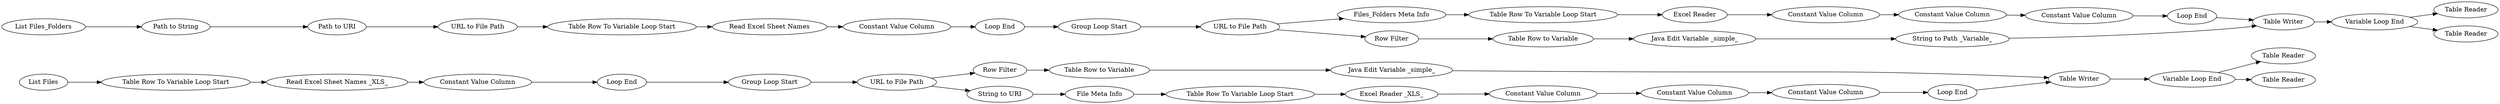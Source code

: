 digraph {
	1 [label="List Files"]
	2 [label="Read Excel Sheet Names _XLS_"]
	3 [label="Table Row To Variable Loop Start"]
	4 [label="Constant Value Column"]
	5 [label="Loop End"]
	6 [label="Group Loop Start"]
	7 [label="Excel Reader _XLS_"]
	8 [label="URL to File Path"]
	10 [label="URL to File Path"]
	11 [label="Loop End"]
	12 [label="Constant Value Column"]
	13 [label="Constant Value Column"]
	15 [label="Java Edit Variable _simple_"]
	16 [label="Table Row To Variable Loop Start"]
	17 [label="Table Row to Variable"]
	18 [label="Row Filter"]
	19 [label="Constant Value Column"]
	20 [label="Table Writer"]
	21 [label="Variable Loop End"]
	22 [label="File Meta Info"]
	23 [label="String to URI"]
	29 [label="Path to String"]
	372 [label="Table Reader"]
	373 [label="Table Reader"]
	374 [label="List Files_Folders"]
	375 [label="Table Row To Variable Loop Start"]
	376 [label="Read Excel Sheet Names"]
	377 [label="Constant Value Column"]
	378 [label="Path to URI"]
	379 [label="Loop End"]
	380 [label="Group Loop Start"]
	381 [label="URL to File Path"]
	382 [label="Files_Folders Meta Info"]
	383 [label="Row Filter"]
	384 [label="Java Edit Variable _simple_"]
	385 [label="Table Row to Variable"]
	386 [label="Table Row To Variable Loop Start"]
	387 [label="Loop End"]
	388 [label="Excel Reader"]
	389 [label="Constant Value Column"]
	390 [label="Constant Value Column"]
	391 [label="Constant Value Column"]
	392 [label="Table Writer"]
	393 [label="String to Path _Variable_"]
	394 [label="Variable Loop End"]
	395 [label="Table Reader"]
	396 [label="Table Reader"]
	1 -> 3
	2 -> 4
	3 -> 2
	4 -> 5
	5 -> 6
	6 -> 10
	7 -> 12
	8 -> 375
	10 -> 18
	10 -> 23
	11 -> 20
	12 -> 13
	13 -> 19
	15 -> 20
	16 -> 7
	17 -> 15
	18 -> 17
	19 -> 11
	20 -> 21
	21 -> 372
	21 -> 373
	22 -> 16
	23 -> 22
	29 -> 378
	374 -> 29
	375 -> 376
	376 -> 377
	377 -> 379
	378 -> 8
	379 -> 380
	380 -> 381
	381 -> 382
	381 -> 383
	382 -> 386
	383 -> 385
	384 -> 393
	385 -> 384
	386 -> 388
	387 -> 392
	388 -> 389
	389 -> 390
	390 -> 391
	391 -> 387
	392 -> 394
	393 -> 392
	394 -> 395
	394 -> 396
	rankdir=LR
}
